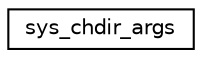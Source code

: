 digraph "Graphical Class Hierarchy"
{
 // LATEX_PDF_SIZE
  edge [fontname="Helvetica",fontsize="10",labelfontname="Helvetica",labelfontsize="10"];
  node [fontname="Helvetica",fontsize="10",shape=record];
  rankdir="LR";
  Node0 [label="sys_chdir_args",height=0.2,width=0.4,color="black", fillcolor="white", style="filled",URL="$structsys__chdir__args.html",tooltip=" "];
}
